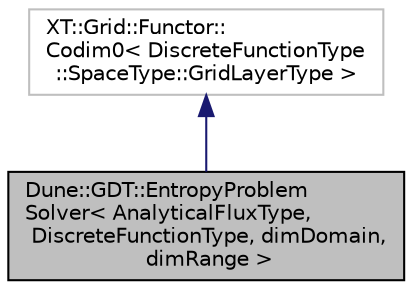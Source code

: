 digraph "Dune::GDT::EntropyProblemSolver&lt; AnalyticalFluxType, DiscreteFunctionType, dimDomain, dimRange &gt;"
{
  edge [fontname="Helvetica",fontsize="10",labelfontname="Helvetica",labelfontsize="10"];
  node [fontname="Helvetica",fontsize="10",shape=record];
  Node0 [label="Dune::GDT::EntropyProblem\lSolver\< AnalyticalFluxType,\l DiscreteFunctionType, dimDomain,\l dimRange \>",height=0.2,width=0.4,color="black", fillcolor="grey75", style="filled", fontcolor="black"];
  Node1 -> Node0 [dir="back",color="midnightblue",fontsize="10",style="solid",fontname="Helvetica"];
  Node1 [label="XT::Grid::Functor::\lCodim0\< DiscreteFunctionType\l::SpaceType::GridLayerType \>",height=0.2,width=0.4,color="grey75", fillcolor="white", style="filled"];
}

